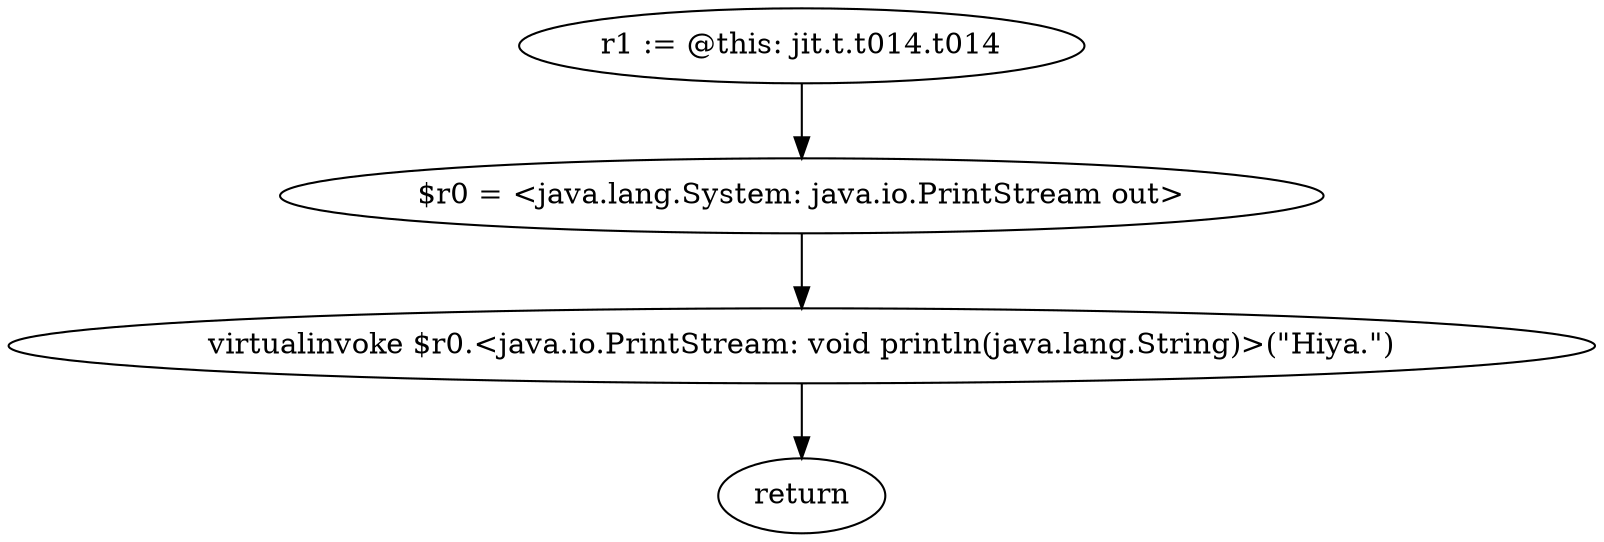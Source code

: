 digraph "unitGraph" {
    "r1 := @this: jit.t.t014.t014"
    "$r0 = <java.lang.System: java.io.PrintStream out>"
    "virtualinvoke $r0.<java.io.PrintStream: void println(java.lang.String)>(\"Hiya.\")"
    "return"
    "r1 := @this: jit.t.t014.t014"->"$r0 = <java.lang.System: java.io.PrintStream out>";
    "$r0 = <java.lang.System: java.io.PrintStream out>"->"virtualinvoke $r0.<java.io.PrintStream: void println(java.lang.String)>(\"Hiya.\")";
    "virtualinvoke $r0.<java.io.PrintStream: void println(java.lang.String)>(\"Hiya.\")"->"return";
}
